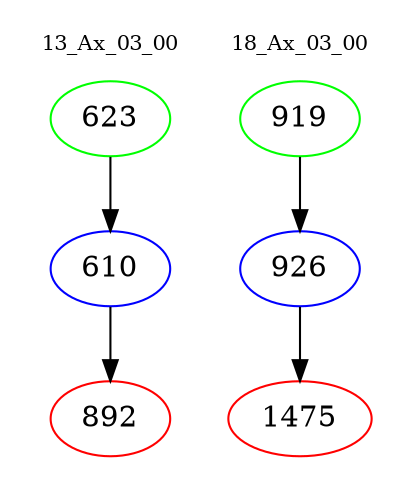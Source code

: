 digraph{
subgraph cluster_0 {
color = white
label = "13_Ax_03_00";
fontsize=10;
T0_623 [label="623", color="green"]
T0_623 -> T0_610 [color="black"]
T0_610 [label="610", color="blue"]
T0_610 -> T0_892 [color="black"]
T0_892 [label="892", color="red"]
}
subgraph cluster_1 {
color = white
label = "18_Ax_03_00";
fontsize=10;
T1_919 [label="919", color="green"]
T1_919 -> T1_926 [color="black"]
T1_926 [label="926", color="blue"]
T1_926 -> T1_1475 [color="black"]
T1_1475 [label="1475", color="red"]
}
}
